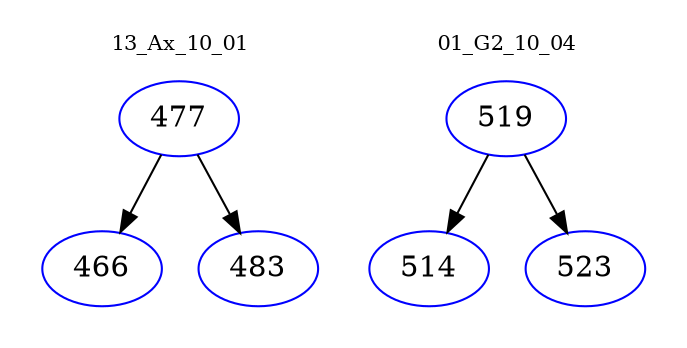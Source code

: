 digraph{
subgraph cluster_0 {
color = white
label = "13_Ax_10_01";
fontsize=10;
T0_477 [label="477", color="blue"]
T0_477 -> T0_466 [color="black"]
T0_466 [label="466", color="blue"]
T0_477 -> T0_483 [color="black"]
T0_483 [label="483", color="blue"]
}
subgraph cluster_1 {
color = white
label = "01_G2_10_04";
fontsize=10;
T1_519 [label="519", color="blue"]
T1_519 -> T1_514 [color="black"]
T1_514 [label="514", color="blue"]
T1_519 -> T1_523 [color="black"]
T1_523 [label="523", color="blue"]
}
}
